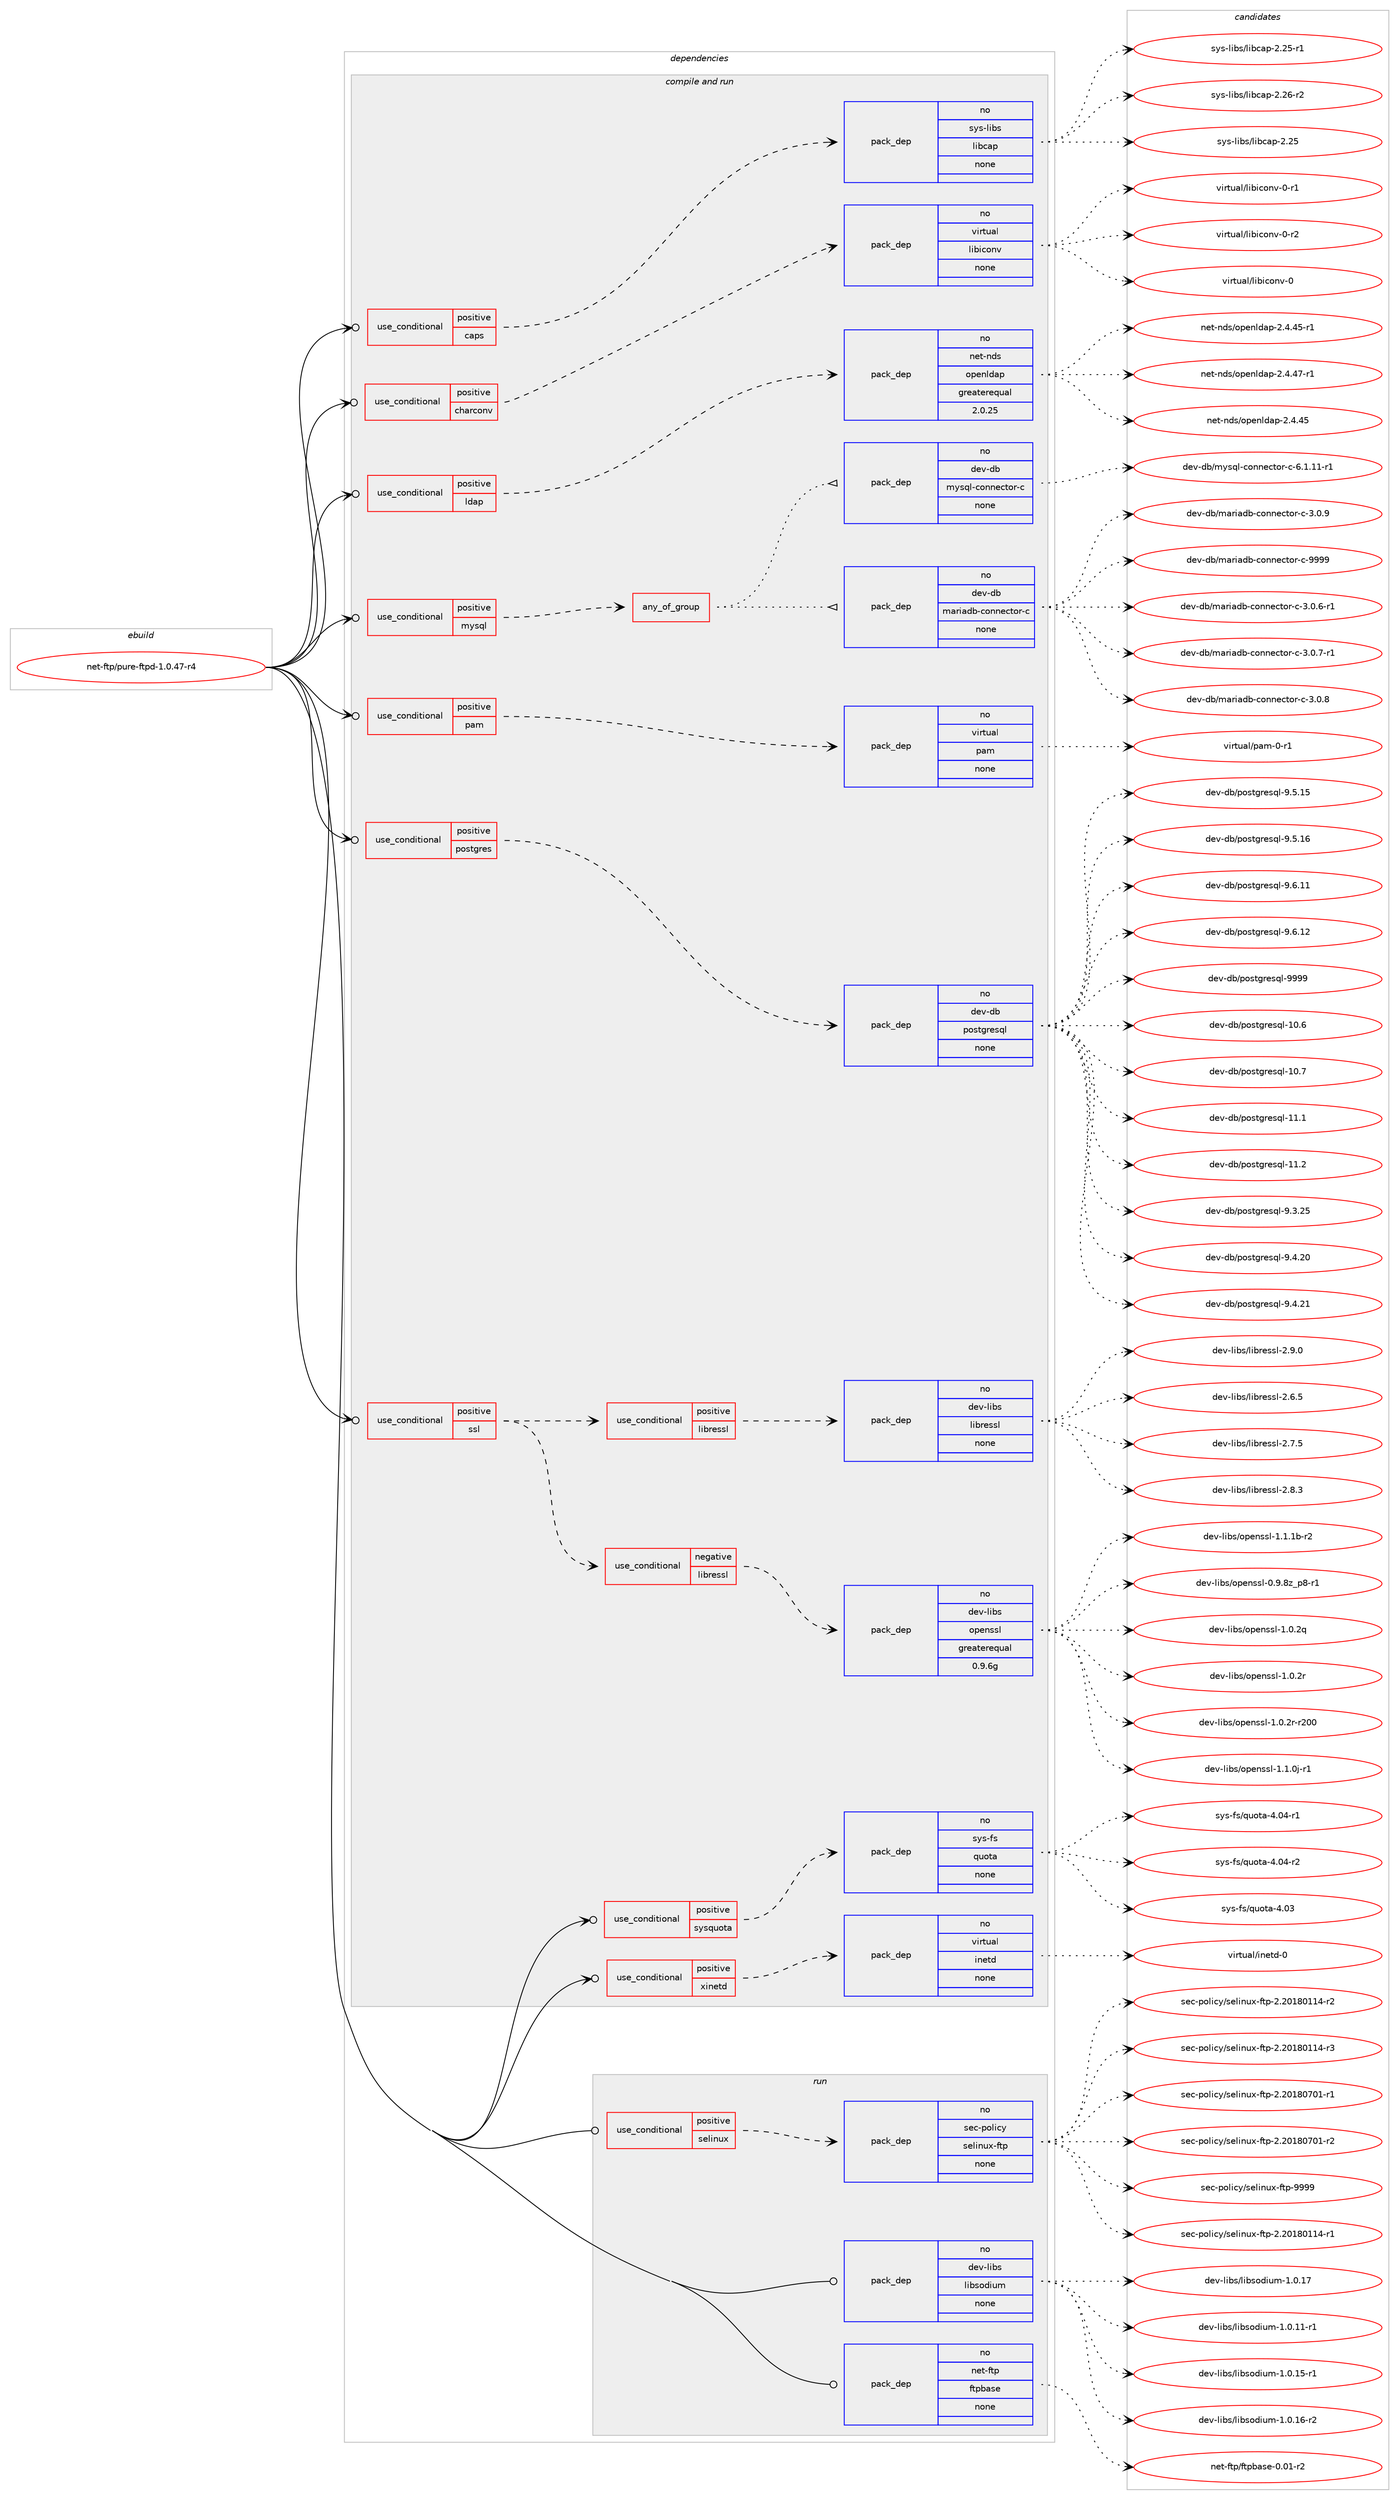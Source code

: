 digraph prolog {

# *************
# Graph options
# *************

newrank=true;
concentrate=true;
compound=true;
graph [rankdir=LR,fontname=Helvetica,fontsize=10,ranksep=1.5];#, ranksep=2.5, nodesep=0.2];
edge  [arrowhead=vee];
node  [fontname=Helvetica,fontsize=10];

# **********
# The ebuild
# **********

subgraph cluster_leftcol {
color=gray;
rank=same;
label=<<i>ebuild</i>>;
id [label="net-ftp/pure-ftpd-1.0.47-r4", color=red, width=4, href="../net-ftp/pure-ftpd-1.0.47-r4.svg"];
}

# ****************
# The dependencies
# ****************

subgraph cluster_midcol {
color=gray;
label=<<i>dependencies</i>>;
subgraph cluster_compile {
fillcolor="#eeeeee";
style=filled;
label=<<i>compile</i>>;
}
subgraph cluster_compileandrun {
fillcolor="#eeeeee";
style=filled;
label=<<i>compile and run</i>>;
subgraph cond444851 {
dependency1654231 [label=<<TABLE BORDER="0" CELLBORDER="1" CELLSPACING="0" CELLPADDING="4"><TR><TD ROWSPAN="3" CELLPADDING="10">use_conditional</TD></TR><TR><TD>positive</TD></TR><TR><TD>caps</TD></TR></TABLE>>, shape=none, color=red];
subgraph pack1182572 {
dependency1654232 [label=<<TABLE BORDER="0" CELLBORDER="1" CELLSPACING="0" CELLPADDING="4" WIDTH="220"><TR><TD ROWSPAN="6" CELLPADDING="30">pack_dep</TD></TR><TR><TD WIDTH="110">no</TD></TR><TR><TD>sys-libs</TD></TR><TR><TD>libcap</TD></TR><TR><TD>none</TD></TR><TR><TD></TD></TR></TABLE>>, shape=none, color=blue];
}
dependency1654231:e -> dependency1654232:w [weight=20,style="dashed",arrowhead="vee"];
}
id:e -> dependency1654231:w [weight=20,style="solid",arrowhead="odotvee"];
subgraph cond444852 {
dependency1654233 [label=<<TABLE BORDER="0" CELLBORDER="1" CELLSPACING="0" CELLPADDING="4"><TR><TD ROWSPAN="3" CELLPADDING="10">use_conditional</TD></TR><TR><TD>positive</TD></TR><TR><TD>charconv</TD></TR></TABLE>>, shape=none, color=red];
subgraph pack1182573 {
dependency1654234 [label=<<TABLE BORDER="0" CELLBORDER="1" CELLSPACING="0" CELLPADDING="4" WIDTH="220"><TR><TD ROWSPAN="6" CELLPADDING="30">pack_dep</TD></TR><TR><TD WIDTH="110">no</TD></TR><TR><TD>virtual</TD></TR><TR><TD>libiconv</TD></TR><TR><TD>none</TD></TR><TR><TD></TD></TR></TABLE>>, shape=none, color=blue];
}
dependency1654233:e -> dependency1654234:w [weight=20,style="dashed",arrowhead="vee"];
}
id:e -> dependency1654233:w [weight=20,style="solid",arrowhead="odotvee"];
subgraph cond444853 {
dependency1654235 [label=<<TABLE BORDER="0" CELLBORDER="1" CELLSPACING="0" CELLPADDING="4"><TR><TD ROWSPAN="3" CELLPADDING="10">use_conditional</TD></TR><TR><TD>positive</TD></TR><TR><TD>ldap</TD></TR></TABLE>>, shape=none, color=red];
subgraph pack1182574 {
dependency1654236 [label=<<TABLE BORDER="0" CELLBORDER="1" CELLSPACING="0" CELLPADDING="4" WIDTH="220"><TR><TD ROWSPAN="6" CELLPADDING="30">pack_dep</TD></TR><TR><TD WIDTH="110">no</TD></TR><TR><TD>net-nds</TD></TR><TR><TD>openldap</TD></TR><TR><TD>greaterequal</TD></TR><TR><TD>2.0.25</TD></TR></TABLE>>, shape=none, color=blue];
}
dependency1654235:e -> dependency1654236:w [weight=20,style="dashed",arrowhead="vee"];
}
id:e -> dependency1654235:w [weight=20,style="solid",arrowhead="odotvee"];
subgraph cond444854 {
dependency1654237 [label=<<TABLE BORDER="0" CELLBORDER="1" CELLSPACING="0" CELLPADDING="4"><TR><TD ROWSPAN="3" CELLPADDING="10">use_conditional</TD></TR><TR><TD>positive</TD></TR><TR><TD>mysql</TD></TR></TABLE>>, shape=none, color=red];
subgraph any26025 {
dependency1654238 [label=<<TABLE BORDER="0" CELLBORDER="1" CELLSPACING="0" CELLPADDING="4"><TR><TD CELLPADDING="10">any_of_group</TD></TR></TABLE>>, shape=none, color=red];subgraph pack1182575 {
dependency1654239 [label=<<TABLE BORDER="0" CELLBORDER="1" CELLSPACING="0" CELLPADDING="4" WIDTH="220"><TR><TD ROWSPAN="6" CELLPADDING="30">pack_dep</TD></TR><TR><TD WIDTH="110">no</TD></TR><TR><TD>dev-db</TD></TR><TR><TD>mariadb-connector-c</TD></TR><TR><TD>none</TD></TR><TR><TD></TD></TR></TABLE>>, shape=none, color=blue];
}
dependency1654238:e -> dependency1654239:w [weight=20,style="dotted",arrowhead="oinv"];
subgraph pack1182576 {
dependency1654240 [label=<<TABLE BORDER="0" CELLBORDER="1" CELLSPACING="0" CELLPADDING="4" WIDTH="220"><TR><TD ROWSPAN="6" CELLPADDING="30">pack_dep</TD></TR><TR><TD WIDTH="110">no</TD></TR><TR><TD>dev-db</TD></TR><TR><TD>mysql-connector-c</TD></TR><TR><TD>none</TD></TR><TR><TD></TD></TR></TABLE>>, shape=none, color=blue];
}
dependency1654238:e -> dependency1654240:w [weight=20,style="dotted",arrowhead="oinv"];
}
dependency1654237:e -> dependency1654238:w [weight=20,style="dashed",arrowhead="vee"];
}
id:e -> dependency1654237:w [weight=20,style="solid",arrowhead="odotvee"];
subgraph cond444855 {
dependency1654241 [label=<<TABLE BORDER="0" CELLBORDER="1" CELLSPACING="0" CELLPADDING="4"><TR><TD ROWSPAN="3" CELLPADDING="10">use_conditional</TD></TR><TR><TD>positive</TD></TR><TR><TD>pam</TD></TR></TABLE>>, shape=none, color=red];
subgraph pack1182577 {
dependency1654242 [label=<<TABLE BORDER="0" CELLBORDER="1" CELLSPACING="0" CELLPADDING="4" WIDTH="220"><TR><TD ROWSPAN="6" CELLPADDING="30">pack_dep</TD></TR><TR><TD WIDTH="110">no</TD></TR><TR><TD>virtual</TD></TR><TR><TD>pam</TD></TR><TR><TD>none</TD></TR><TR><TD></TD></TR></TABLE>>, shape=none, color=blue];
}
dependency1654241:e -> dependency1654242:w [weight=20,style="dashed",arrowhead="vee"];
}
id:e -> dependency1654241:w [weight=20,style="solid",arrowhead="odotvee"];
subgraph cond444856 {
dependency1654243 [label=<<TABLE BORDER="0" CELLBORDER="1" CELLSPACING="0" CELLPADDING="4"><TR><TD ROWSPAN="3" CELLPADDING="10">use_conditional</TD></TR><TR><TD>positive</TD></TR><TR><TD>postgres</TD></TR></TABLE>>, shape=none, color=red];
subgraph pack1182578 {
dependency1654244 [label=<<TABLE BORDER="0" CELLBORDER="1" CELLSPACING="0" CELLPADDING="4" WIDTH="220"><TR><TD ROWSPAN="6" CELLPADDING="30">pack_dep</TD></TR><TR><TD WIDTH="110">no</TD></TR><TR><TD>dev-db</TD></TR><TR><TD>postgresql</TD></TR><TR><TD>none</TD></TR><TR><TD></TD></TR></TABLE>>, shape=none, color=blue];
}
dependency1654243:e -> dependency1654244:w [weight=20,style="dashed",arrowhead="vee"];
}
id:e -> dependency1654243:w [weight=20,style="solid",arrowhead="odotvee"];
subgraph cond444857 {
dependency1654245 [label=<<TABLE BORDER="0" CELLBORDER="1" CELLSPACING="0" CELLPADDING="4"><TR><TD ROWSPAN="3" CELLPADDING="10">use_conditional</TD></TR><TR><TD>positive</TD></TR><TR><TD>ssl</TD></TR></TABLE>>, shape=none, color=red];
subgraph cond444858 {
dependency1654246 [label=<<TABLE BORDER="0" CELLBORDER="1" CELLSPACING="0" CELLPADDING="4"><TR><TD ROWSPAN="3" CELLPADDING="10">use_conditional</TD></TR><TR><TD>negative</TD></TR><TR><TD>libressl</TD></TR></TABLE>>, shape=none, color=red];
subgraph pack1182579 {
dependency1654247 [label=<<TABLE BORDER="0" CELLBORDER="1" CELLSPACING="0" CELLPADDING="4" WIDTH="220"><TR><TD ROWSPAN="6" CELLPADDING="30">pack_dep</TD></TR><TR><TD WIDTH="110">no</TD></TR><TR><TD>dev-libs</TD></TR><TR><TD>openssl</TD></TR><TR><TD>greaterequal</TD></TR><TR><TD>0.9.6g</TD></TR></TABLE>>, shape=none, color=blue];
}
dependency1654246:e -> dependency1654247:w [weight=20,style="dashed",arrowhead="vee"];
}
dependency1654245:e -> dependency1654246:w [weight=20,style="dashed",arrowhead="vee"];
subgraph cond444859 {
dependency1654248 [label=<<TABLE BORDER="0" CELLBORDER="1" CELLSPACING="0" CELLPADDING="4"><TR><TD ROWSPAN="3" CELLPADDING="10">use_conditional</TD></TR><TR><TD>positive</TD></TR><TR><TD>libressl</TD></TR></TABLE>>, shape=none, color=red];
subgraph pack1182580 {
dependency1654249 [label=<<TABLE BORDER="0" CELLBORDER="1" CELLSPACING="0" CELLPADDING="4" WIDTH="220"><TR><TD ROWSPAN="6" CELLPADDING="30">pack_dep</TD></TR><TR><TD WIDTH="110">no</TD></TR><TR><TD>dev-libs</TD></TR><TR><TD>libressl</TD></TR><TR><TD>none</TD></TR><TR><TD></TD></TR></TABLE>>, shape=none, color=blue];
}
dependency1654248:e -> dependency1654249:w [weight=20,style="dashed",arrowhead="vee"];
}
dependency1654245:e -> dependency1654248:w [weight=20,style="dashed",arrowhead="vee"];
}
id:e -> dependency1654245:w [weight=20,style="solid",arrowhead="odotvee"];
subgraph cond444860 {
dependency1654250 [label=<<TABLE BORDER="0" CELLBORDER="1" CELLSPACING="0" CELLPADDING="4"><TR><TD ROWSPAN="3" CELLPADDING="10">use_conditional</TD></TR><TR><TD>positive</TD></TR><TR><TD>sysquota</TD></TR></TABLE>>, shape=none, color=red];
subgraph pack1182581 {
dependency1654251 [label=<<TABLE BORDER="0" CELLBORDER="1" CELLSPACING="0" CELLPADDING="4" WIDTH="220"><TR><TD ROWSPAN="6" CELLPADDING="30">pack_dep</TD></TR><TR><TD WIDTH="110">no</TD></TR><TR><TD>sys-fs</TD></TR><TR><TD>quota</TD></TR><TR><TD>none</TD></TR><TR><TD></TD></TR></TABLE>>, shape=none, color=blue];
}
dependency1654250:e -> dependency1654251:w [weight=20,style="dashed",arrowhead="vee"];
}
id:e -> dependency1654250:w [weight=20,style="solid",arrowhead="odotvee"];
subgraph cond444861 {
dependency1654252 [label=<<TABLE BORDER="0" CELLBORDER="1" CELLSPACING="0" CELLPADDING="4"><TR><TD ROWSPAN="3" CELLPADDING="10">use_conditional</TD></TR><TR><TD>positive</TD></TR><TR><TD>xinetd</TD></TR></TABLE>>, shape=none, color=red];
subgraph pack1182582 {
dependency1654253 [label=<<TABLE BORDER="0" CELLBORDER="1" CELLSPACING="0" CELLPADDING="4" WIDTH="220"><TR><TD ROWSPAN="6" CELLPADDING="30">pack_dep</TD></TR><TR><TD WIDTH="110">no</TD></TR><TR><TD>virtual</TD></TR><TR><TD>inetd</TD></TR><TR><TD>none</TD></TR><TR><TD></TD></TR></TABLE>>, shape=none, color=blue];
}
dependency1654252:e -> dependency1654253:w [weight=20,style="dashed",arrowhead="vee"];
}
id:e -> dependency1654252:w [weight=20,style="solid",arrowhead="odotvee"];
}
subgraph cluster_run {
fillcolor="#eeeeee";
style=filled;
label=<<i>run</i>>;
subgraph cond444862 {
dependency1654254 [label=<<TABLE BORDER="0" CELLBORDER="1" CELLSPACING="0" CELLPADDING="4"><TR><TD ROWSPAN="3" CELLPADDING="10">use_conditional</TD></TR><TR><TD>positive</TD></TR><TR><TD>selinux</TD></TR></TABLE>>, shape=none, color=red];
subgraph pack1182583 {
dependency1654255 [label=<<TABLE BORDER="0" CELLBORDER="1" CELLSPACING="0" CELLPADDING="4" WIDTH="220"><TR><TD ROWSPAN="6" CELLPADDING="30">pack_dep</TD></TR><TR><TD WIDTH="110">no</TD></TR><TR><TD>sec-policy</TD></TR><TR><TD>selinux-ftp</TD></TR><TR><TD>none</TD></TR><TR><TD></TD></TR></TABLE>>, shape=none, color=blue];
}
dependency1654254:e -> dependency1654255:w [weight=20,style="dashed",arrowhead="vee"];
}
id:e -> dependency1654254:w [weight=20,style="solid",arrowhead="odot"];
subgraph pack1182584 {
dependency1654256 [label=<<TABLE BORDER="0" CELLBORDER="1" CELLSPACING="0" CELLPADDING="4" WIDTH="220"><TR><TD ROWSPAN="6" CELLPADDING="30">pack_dep</TD></TR><TR><TD WIDTH="110">no</TD></TR><TR><TD>dev-libs</TD></TR><TR><TD>libsodium</TD></TR><TR><TD>none</TD></TR><TR><TD></TD></TR></TABLE>>, shape=none, color=blue];
}
id:e -> dependency1654256:w [weight=20,style="solid",arrowhead="odot"];
subgraph pack1182585 {
dependency1654257 [label=<<TABLE BORDER="0" CELLBORDER="1" CELLSPACING="0" CELLPADDING="4" WIDTH="220"><TR><TD ROWSPAN="6" CELLPADDING="30">pack_dep</TD></TR><TR><TD WIDTH="110">no</TD></TR><TR><TD>net-ftp</TD></TR><TR><TD>ftpbase</TD></TR><TR><TD>none</TD></TR><TR><TD></TD></TR></TABLE>>, shape=none, color=blue];
}
id:e -> dependency1654257:w [weight=20,style="solid",arrowhead="odot"];
}
}

# **************
# The candidates
# **************

subgraph cluster_choices {
rank=same;
color=gray;
label=<<i>candidates</i>>;

subgraph choice1182572 {
color=black;
nodesep=1;
choice1151211154510810598115471081059899971124550465053 [label="sys-libs/libcap-2.25", color=red, width=4,href="../sys-libs/libcap-2.25.svg"];
choice11512111545108105981154710810598999711245504650534511449 [label="sys-libs/libcap-2.25-r1", color=red, width=4,href="../sys-libs/libcap-2.25-r1.svg"];
choice11512111545108105981154710810598999711245504650544511450 [label="sys-libs/libcap-2.26-r2", color=red, width=4,href="../sys-libs/libcap-2.26-r2.svg"];
dependency1654232:e -> choice1151211154510810598115471081059899971124550465053:w [style=dotted,weight="100"];
dependency1654232:e -> choice11512111545108105981154710810598999711245504650534511449:w [style=dotted,weight="100"];
dependency1654232:e -> choice11512111545108105981154710810598999711245504650544511450:w [style=dotted,weight="100"];
}
subgraph choice1182573 {
color=black;
nodesep=1;
choice118105114116117971084710810598105991111101184548 [label="virtual/libiconv-0", color=red, width=4,href="../virtual/libiconv-0.svg"];
choice1181051141161179710847108105981059911111011845484511449 [label="virtual/libiconv-0-r1", color=red, width=4,href="../virtual/libiconv-0-r1.svg"];
choice1181051141161179710847108105981059911111011845484511450 [label="virtual/libiconv-0-r2", color=red, width=4,href="../virtual/libiconv-0-r2.svg"];
dependency1654234:e -> choice118105114116117971084710810598105991111101184548:w [style=dotted,weight="100"];
dependency1654234:e -> choice1181051141161179710847108105981059911111011845484511449:w [style=dotted,weight="100"];
dependency1654234:e -> choice1181051141161179710847108105981059911111011845484511450:w [style=dotted,weight="100"];
}
subgraph choice1182574 {
color=black;
nodesep=1;
choice11010111645110100115471111121011101081009711245504652465253 [label="net-nds/openldap-2.4.45", color=red, width=4,href="../net-nds/openldap-2.4.45.svg"];
choice110101116451101001154711111210111010810097112455046524652534511449 [label="net-nds/openldap-2.4.45-r1", color=red, width=4,href="../net-nds/openldap-2.4.45-r1.svg"];
choice110101116451101001154711111210111010810097112455046524652554511449 [label="net-nds/openldap-2.4.47-r1", color=red, width=4,href="../net-nds/openldap-2.4.47-r1.svg"];
dependency1654236:e -> choice11010111645110100115471111121011101081009711245504652465253:w [style=dotted,weight="100"];
dependency1654236:e -> choice110101116451101001154711111210111010810097112455046524652534511449:w [style=dotted,weight="100"];
dependency1654236:e -> choice110101116451101001154711111210111010810097112455046524652554511449:w [style=dotted,weight="100"];
}
subgraph choice1182575 {
color=black;
nodesep=1;
choice10010111845100984710997114105971009845991111101101019911611111445994551464846544511449 [label="dev-db/mariadb-connector-c-3.0.6-r1", color=red, width=4,href="../dev-db/mariadb-connector-c-3.0.6-r1.svg"];
choice10010111845100984710997114105971009845991111101101019911611111445994551464846554511449 [label="dev-db/mariadb-connector-c-3.0.7-r1", color=red, width=4,href="../dev-db/mariadb-connector-c-3.0.7-r1.svg"];
choice1001011184510098471099711410597100984599111110110101991161111144599455146484656 [label="dev-db/mariadb-connector-c-3.0.8", color=red, width=4,href="../dev-db/mariadb-connector-c-3.0.8.svg"];
choice1001011184510098471099711410597100984599111110110101991161111144599455146484657 [label="dev-db/mariadb-connector-c-3.0.9", color=red, width=4,href="../dev-db/mariadb-connector-c-3.0.9.svg"];
choice10010111845100984710997114105971009845991111101101019911611111445994557575757 [label="dev-db/mariadb-connector-c-9999", color=red, width=4,href="../dev-db/mariadb-connector-c-9999.svg"];
dependency1654239:e -> choice10010111845100984710997114105971009845991111101101019911611111445994551464846544511449:w [style=dotted,weight="100"];
dependency1654239:e -> choice10010111845100984710997114105971009845991111101101019911611111445994551464846554511449:w [style=dotted,weight="100"];
dependency1654239:e -> choice1001011184510098471099711410597100984599111110110101991161111144599455146484656:w [style=dotted,weight="100"];
dependency1654239:e -> choice1001011184510098471099711410597100984599111110110101991161111144599455146484657:w [style=dotted,weight="100"];
dependency1654239:e -> choice10010111845100984710997114105971009845991111101101019911611111445994557575757:w [style=dotted,weight="100"];
}
subgraph choice1182576 {
color=black;
nodesep=1;
choice1001011184510098471091211151131084599111110110101991161111144599455446494649494511449 [label="dev-db/mysql-connector-c-6.1.11-r1", color=red, width=4,href="../dev-db/mysql-connector-c-6.1.11-r1.svg"];
dependency1654240:e -> choice1001011184510098471091211151131084599111110110101991161111144599455446494649494511449:w [style=dotted,weight="100"];
}
subgraph choice1182577 {
color=black;
nodesep=1;
choice11810511411611797108471129710945484511449 [label="virtual/pam-0-r1", color=red, width=4,href="../virtual/pam-0-r1.svg"];
dependency1654242:e -> choice11810511411611797108471129710945484511449:w [style=dotted,weight="100"];
}
subgraph choice1182578 {
color=black;
nodesep=1;
choice1001011184510098471121111151161031141011151131084549484654 [label="dev-db/postgresql-10.6", color=red, width=4,href="../dev-db/postgresql-10.6.svg"];
choice1001011184510098471121111151161031141011151131084549484655 [label="dev-db/postgresql-10.7", color=red, width=4,href="../dev-db/postgresql-10.7.svg"];
choice1001011184510098471121111151161031141011151131084549494649 [label="dev-db/postgresql-11.1", color=red, width=4,href="../dev-db/postgresql-11.1.svg"];
choice1001011184510098471121111151161031141011151131084549494650 [label="dev-db/postgresql-11.2", color=red, width=4,href="../dev-db/postgresql-11.2.svg"];
choice10010111845100984711211111511610311410111511310845574651465053 [label="dev-db/postgresql-9.3.25", color=red, width=4,href="../dev-db/postgresql-9.3.25.svg"];
choice10010111845100984711211111511610311410111511310845574652465048 [label="dev-db/postgresql-9.4.20", color=red, width=4,href="../dev-db/postgresql-9.4.20.svg"];
choice10010111845100984711211111511610311410111511310845574652465049 [label="dev-db/postgresql-9.4.21", color=red, width=4,href="../dev-db/postgresql-9.4.21.svg"];
choice10010111845100984711211111511610311410111511310845574653464953 [label="dev-db/postgresql-9.5.15", color=red, width=4,href="../dev-db/postgresql-9.5.15.svg"];
choice10010111845100984711211111511610311410111511310845574653464954 [label="dev-db/postgresql-9.5.16", color=red, width=4,href="../dev-db/postgresql-9.5.16.svg"];
choice10010111845100984711211111511610311410111511310845574654464949 [label="dev-db/postgresql-9.6.11", color=red, width=4,href="../dev-db/postgresql-9.6.11.svg"];
choice10010111845100984711211111511610311410111511310845574654464950 [label="dev-db/postgresql-9.6.12", color=red, width=4,href="../dev-db/postgresql-9.6.12.svg"];
choice1001011184510098471121111151161031141011151131084557575757 [label="dev-db/postgresql-9999", color=red, width=4,href="../dev-db/postgresql-9999.svg"];
dependency1654244:e -> choice1001011184510098471121111151161031141011151131084549484654:w [style=dotted,weight="100"];
dependency1654244:e -> choice1001011184510098471121111151161031141011151131084549484655:w [style=dotted,weight="100"];
dependency1654244:e -> choice1001011184510098471121111151161031141011151131084549494649:w [style=dotted,weight="100"];
dependency1654244:e -> choice1001011184510098471121111151161031141011151131084549494650:w [style=dotted,weight="100"];
dependency1654244:e -> choice10010111845100984711211111511610311410111511310845574651465053:w [style=dotted,weight="100"];
dependency1654244:e -> choice10010111845100984711211111511610311410111511310845574652465048:w [style=dotted,weight="100"];
dependency1654244:e -> choice10010111845100984711211111511610311410111511310845574652465049:w [style=dotted,weight="100"];
dependency1654244:e -> choice10010111845100984711211111511610311410111511310845574653464953:w [style=dotted,weight="100"];
dependency1654244:e -> choice10010111845100984711211111511610311410111511310845574653464954:w [style=dotted,weight="100"];
dependency1654244:e -> choice10010111845100984711211111511610311410111511310845574654464949:w [style=dotted,weight="100"];
dependency1654244:e -> choice10010111845100984711211111511610311410111511310845574654464950:w [style=dotted,weight="100"];
dependency1654244:e -> choice1001011184510098471121111151161031141011151131084557575757:w [style=dotted,weight="100"];
}
subgraph choice1182579 {
color=black;
nodesep=1;
choice10010111845108105981154711111210111011511510845484657465612295112564511449 [label="dev-libs/openssl-0.9.8z_p8-r1", color=red, width=4,href="../dev-libs/openssl-0.9.8z_p8-r1.svg"];
choice100101118451081059811547111112101110115115108454946484650113 [label="dev-libs/openssl-1.0.2q", color=red, width=4,href="../dev-libs/openssl-1.0.2q.svg"];
choice100101118451081059811547111112101110115115108454946484650114 [label="dev-libs/openssl-1.0.2r", color=red, width=4,href="../dev-libs/openssl-1.0.2r.svg"];
choice10010111845108105981154711111210111011511510845494648465011445114504848 [label="dev-libs/openssl-1.0.2r-r200", color=red, width=4,href="../dev-libs/openssl-1.0.2r-r200.svg"];
choice1001011184510810598115471111121011101151151084549464946481064511449 [label="dev-libs/openssl-1.1.0j-r1", color=red, width=4,href="../dev-libs/openssl-1.1.0j-r1.svg"];
choice100101118451081059811547111112101110115115108454946494649984511450 [label="dev-libs/openssl-1.1.1b-r2", color=red, width=4,href="../dev-libs/openssl-1.1.1b-r2.svg"];
dependency1654247:e -> choice10010111845108105981154711111210111011511510845484657465612295112564511449:w [style=dotted,weight="100"];
dependency1654247:e -> choice100101118451081059811547111112101110115115108454946484650113:w [style=dotted,weight="100"];
dependency1654247:e -> choice100101118451081059811547111112101110115115108454946484650114:w [style=dotted,weight="100"];
dependency1654247:e -> choice10010111845108105981154711111210111011511510845494648465011445114504848:w [style=dotted,weight="100"];
dependency1654247:e -> choice1001011184510810598115471111121011101151151084549464946481064511449:w [style=dotted,weight="100"];
dependency1654247:e -> choice100101118451081059811547111112101110115115108454946494649984511450:w [style=dotted,weight="100"];
}
subgraph choice1182580 {
color=black;
nodesep=1;
choice10010111845108105981154710810598114101115115108455046544653 [label="dev-libs/libressl-2.6.5", color=red, width=4,href="../dev-libs/libressl-2.6.5.svg"];
choice10010111845108105981154710810598114101115115108455046554653 [label="dev-libs/libressl-2.7.5", color=red, width=4,href="../dev-libs/libressl-2.7.5.svg"];
choice10010111845108105981154710810598114101115115108455046564651 [label="dev-libs/libressl-2.8.3", color=red, width=4,href="../dev-libs/libressl-2.8.3.svg"];
choice10010111845108105981154710810598114101115115108455046574648 [label="dev-libs/libressl-2.9.0", color=red, width=4,href="../dev-libs/libressl-2.9.0.svg"];
dependency1654249:e -> choice10010111845108105981154710810598114101115115108455046544653:w [style=dotted,weight="100"];
dependency1654249:e -> choice10010111845108105981154710810598114101115115108455046554653:w [style=dotted,weight="100"];
dependency1654249:e -> choice10010111845108105981154710810598114101115115108455046564651:w [style=dotted,weight="100"];
dependency1654249:e -> choice10010111845108105981154710810598114101115115108455046574648:w [style=dotted,weight="100"];
}
subgraph choice1182581 {
color=black;
nodesep=1;
choice1151211154510211547113117111116974552464851 [label="sys-fs/quota-4.03", color=red, width=4,href="../sys-fs/quota-4.03.svg"];
choice11512111545102115471131171111169745524648524511449 [label="sys-fs/quota-4.04-r1", color=red, width=4,href="../sys-fs/quota-4.04-r1.svg"];
choice11512111545102115471131171111169745524648524511450 [label="sys-fs/quota-4.04-r2", color=red, width=4,href="../sys-fs/quota-4.04-r2.svg"];
dependency1654251:e -> choice1151211154510211547113117111116974552464851:w [style=dotted,weight="100"];
dependency1654251:e -> choice11512111545102115471131171111169745524648524511449:w [style=dotted,weight="100"];
dependency1654251:e -> choice11512111545102115471131171111169745524648524511450:w [style=dotted,weight="100"];
}
subgraph choice1182582 {
color=black;
nodesep=1;
choice11810511411611797108471051101011161004548 [label="virtual/inetd-0", color=red, width=4,href="../virtual/inetd-0.svg"];
dependency1654253:e -> choice11810511411611797108471051101011161004548:w [style=dotted,weight="100"];
}
subgraph choice1182583 {
color=black;
nodesep=1;
choice115101994511211110810599121471151011081051101171204510211611245504650484956484949524511449 [label="sec-policy/selinux-ftp-2.20180114-r1", color=red, width=4,href="../sec-policy/selinux-ftp-2.20180114-r1.svg"];
choice115101994511211110810599121471151011081051101171204510211611245504650484956484949524511450 [label="sec-policy/selinux-ftp-2.20180114-r2", color=red, width=4,href="../sec-policy/selinux-ftp-2.20180114-r2.svg"];
choice115101994511211110810599121471151011081051101171204510211611245504650484956484949524511451 [label="sec-policy/selinux-ftp-2.20180114-r3", color=red, width=4,href="../sec-policy/selinux-ftp-2.20180114-r3.svg"];
choice115101994511211110810599121471151011081051101171204510211611245504650484956485548494511449 [label="sec-policy/selinux-ftp-2.20180701-r1", color=red, width=4,href="../sec-policy/selinux-ftp-2.20180701-r1.svg"];
choice115101994511211110810599121471151011081051101171204510211611245504650484956485548494511450 [label="sec-policy/selinux-ftp-2.20180701-r2", color=red, width=4,href="../sec-policy/selinux-ftp-2.20180701-r2.svg"];
choice11510199451121111081059912147115101108105110117120451021161124557575757 [label="sec-policy/selinux-ftp-9999", color=red, width=4,href="../sec-policy/selinux-ftp-9999.svg"];
dependency1654255:e -> choice115101994511211110810599121471151011081051101171204510211611245504650484956484949524511449:w [style=dotted,weight="100"];
dependency1654255:e -> choice115101994511211110810599121471151011081051101171204510211611245504650484956484949524511450:w [style=dotted,weight="100"];
dependency1654255:e -> choice115101994511211110810599121471151011081051101171204510211611245504650484956484949524511451:w [style=dotted,weight="100"];
dependency1654255:e -> choice115101994511211110810599121471151011081051101171204510211611245504650484956485548494511449:w [style=dotted,weight="100"];
dependency1654255:e -> choice115101994511211110810599121471151011081051101171204510211611245504650484956485548494511450:w [style=dotted,weight="100"];
dependency1654255:e -> choice11510199451121111081059912147115101108105110117120451021161124557575757:w [style=dotted,weight="100"];
}
subgraph choice1182584 {
color=black;
nodesep=1;
choice10010111845108105981154710810598115111100105117109454946484649494511449 [label="dev-libs/libsodium-1.0.11-r1", color=red, width=4,href="../dev-libs/libsodium-1.0.11-r1.svg"];
choice10010111845108105981154710810598115111100105117109454946484649534511449 [label="dev-libs/libsodium-1.0.15-r1", color=red, width=4,href="../dev-libs/libsodium-1.0.15-r1.svg"];
choice10010111845108105981154710810598115111100105117109454946484649544511450 [label="dev-libs/libsodium-1.0.16-r2", color=red, width=4,href="../dev-libs/libsodium-1.0.16-r2.svg"];
choice1001011184510810598115471081059811511110010511710945494648464955 [label="dev-libs/libsodium-1.0.17", color=red, width=4,href="../dev-libs/libsodium-1.0.17.svg"];
dependency1654256:e -> choice10010111845108105981154710810598115111100105117109454946484649494511449:w [style=dotted,weight="100"];
dependency1654256:e -> choice10010111845108105981154710810598115111100105117109454946484649534511449:w [style=dotted,weight="100"];
dependency1654256:e -> choice10010111845108105981154710810598115111100105117109454946484649544511450:w [style=dotted,weight="100"];
dependency1654256:e -> choice1001011184510810598115471081059811511110010511710945494648464955:w [style=dotted,weight="100"];
}
subgraph choice1182585 {
color=black;
nodesep=1;
choice1101011164510211611247102116112989711510145484648494511450 [label="net-ftp/ftpbase-0.01-r2", color=red, width=4,href="../net-ftp/ftpbase-0.01-r2.svg"];
dependency1654257:e -> choice1101011164510211611247102116112989711510145484648494511450:w [style=dotted,weight="100"];
}
}

}
